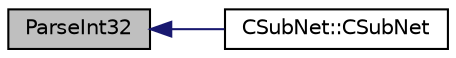 digraph "ParseInt32"
{
  edge [fontname="Helvetica",fontsize="10",labelfontname="Helvetica",labelfontsize="10"];
  node [fontname="Helvetica",fontsize="10",shape=record];
  rankdir="LR";
  Node955 [label="ParseInt32",height=0.2,width=0.4,color="black", fillcolor="grey75", style="filled", fontcolor="black"];
  Node955 -> Node956 [dir="back",color="midnightblue",fontsize="10",style="solid",fontname="Helvetica"];
  Node956 [label="CSubNet::CSubNet",height=0.2,width=0.4,color="black", fillcolor="white", style="filled",URL="$class_c_sub_net.html#a6e8cd7a5e46e93d3ad62896dcb5a5a78"];
}
